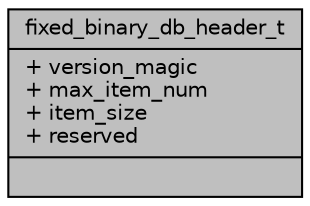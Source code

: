digraph "fixed_binary_db_header_t"
{
 // INTERACTIVE_SVG=YES
 // LATEX_PDF_SIZE
  bgcolor="transparent";
  edge [fontname="Helvetica",fontsize="10",labelfontname="Helvetica",labelfontsize="10"];
  node [fontname="Helvetica",fontsize="10",shape=record];
  Node1 [label="{fixed_binary_db_header_t\n|+ version_magic\l+ max_item_num\l+ item_size\l+ reserved\l|}",height=0.2,width=0.4,color="black", fillcolor="grey75", style="filled", fontcolor="black",tooltip=" "];
}
